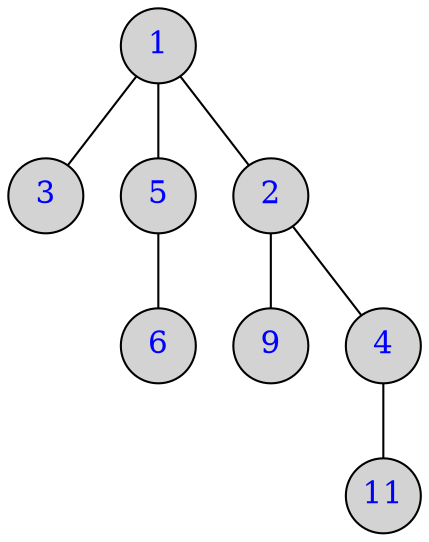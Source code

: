 digraph G {

          node [margin=0 fontcolor=blue fontsize=15 width=0.5 shape=circle style=filled]
          edge [dir=none]
          1 -> 3
1 -> 5
1 -> 2
5 -> 6
2 -> 9
2 -> 4
4 -> 11

        }
